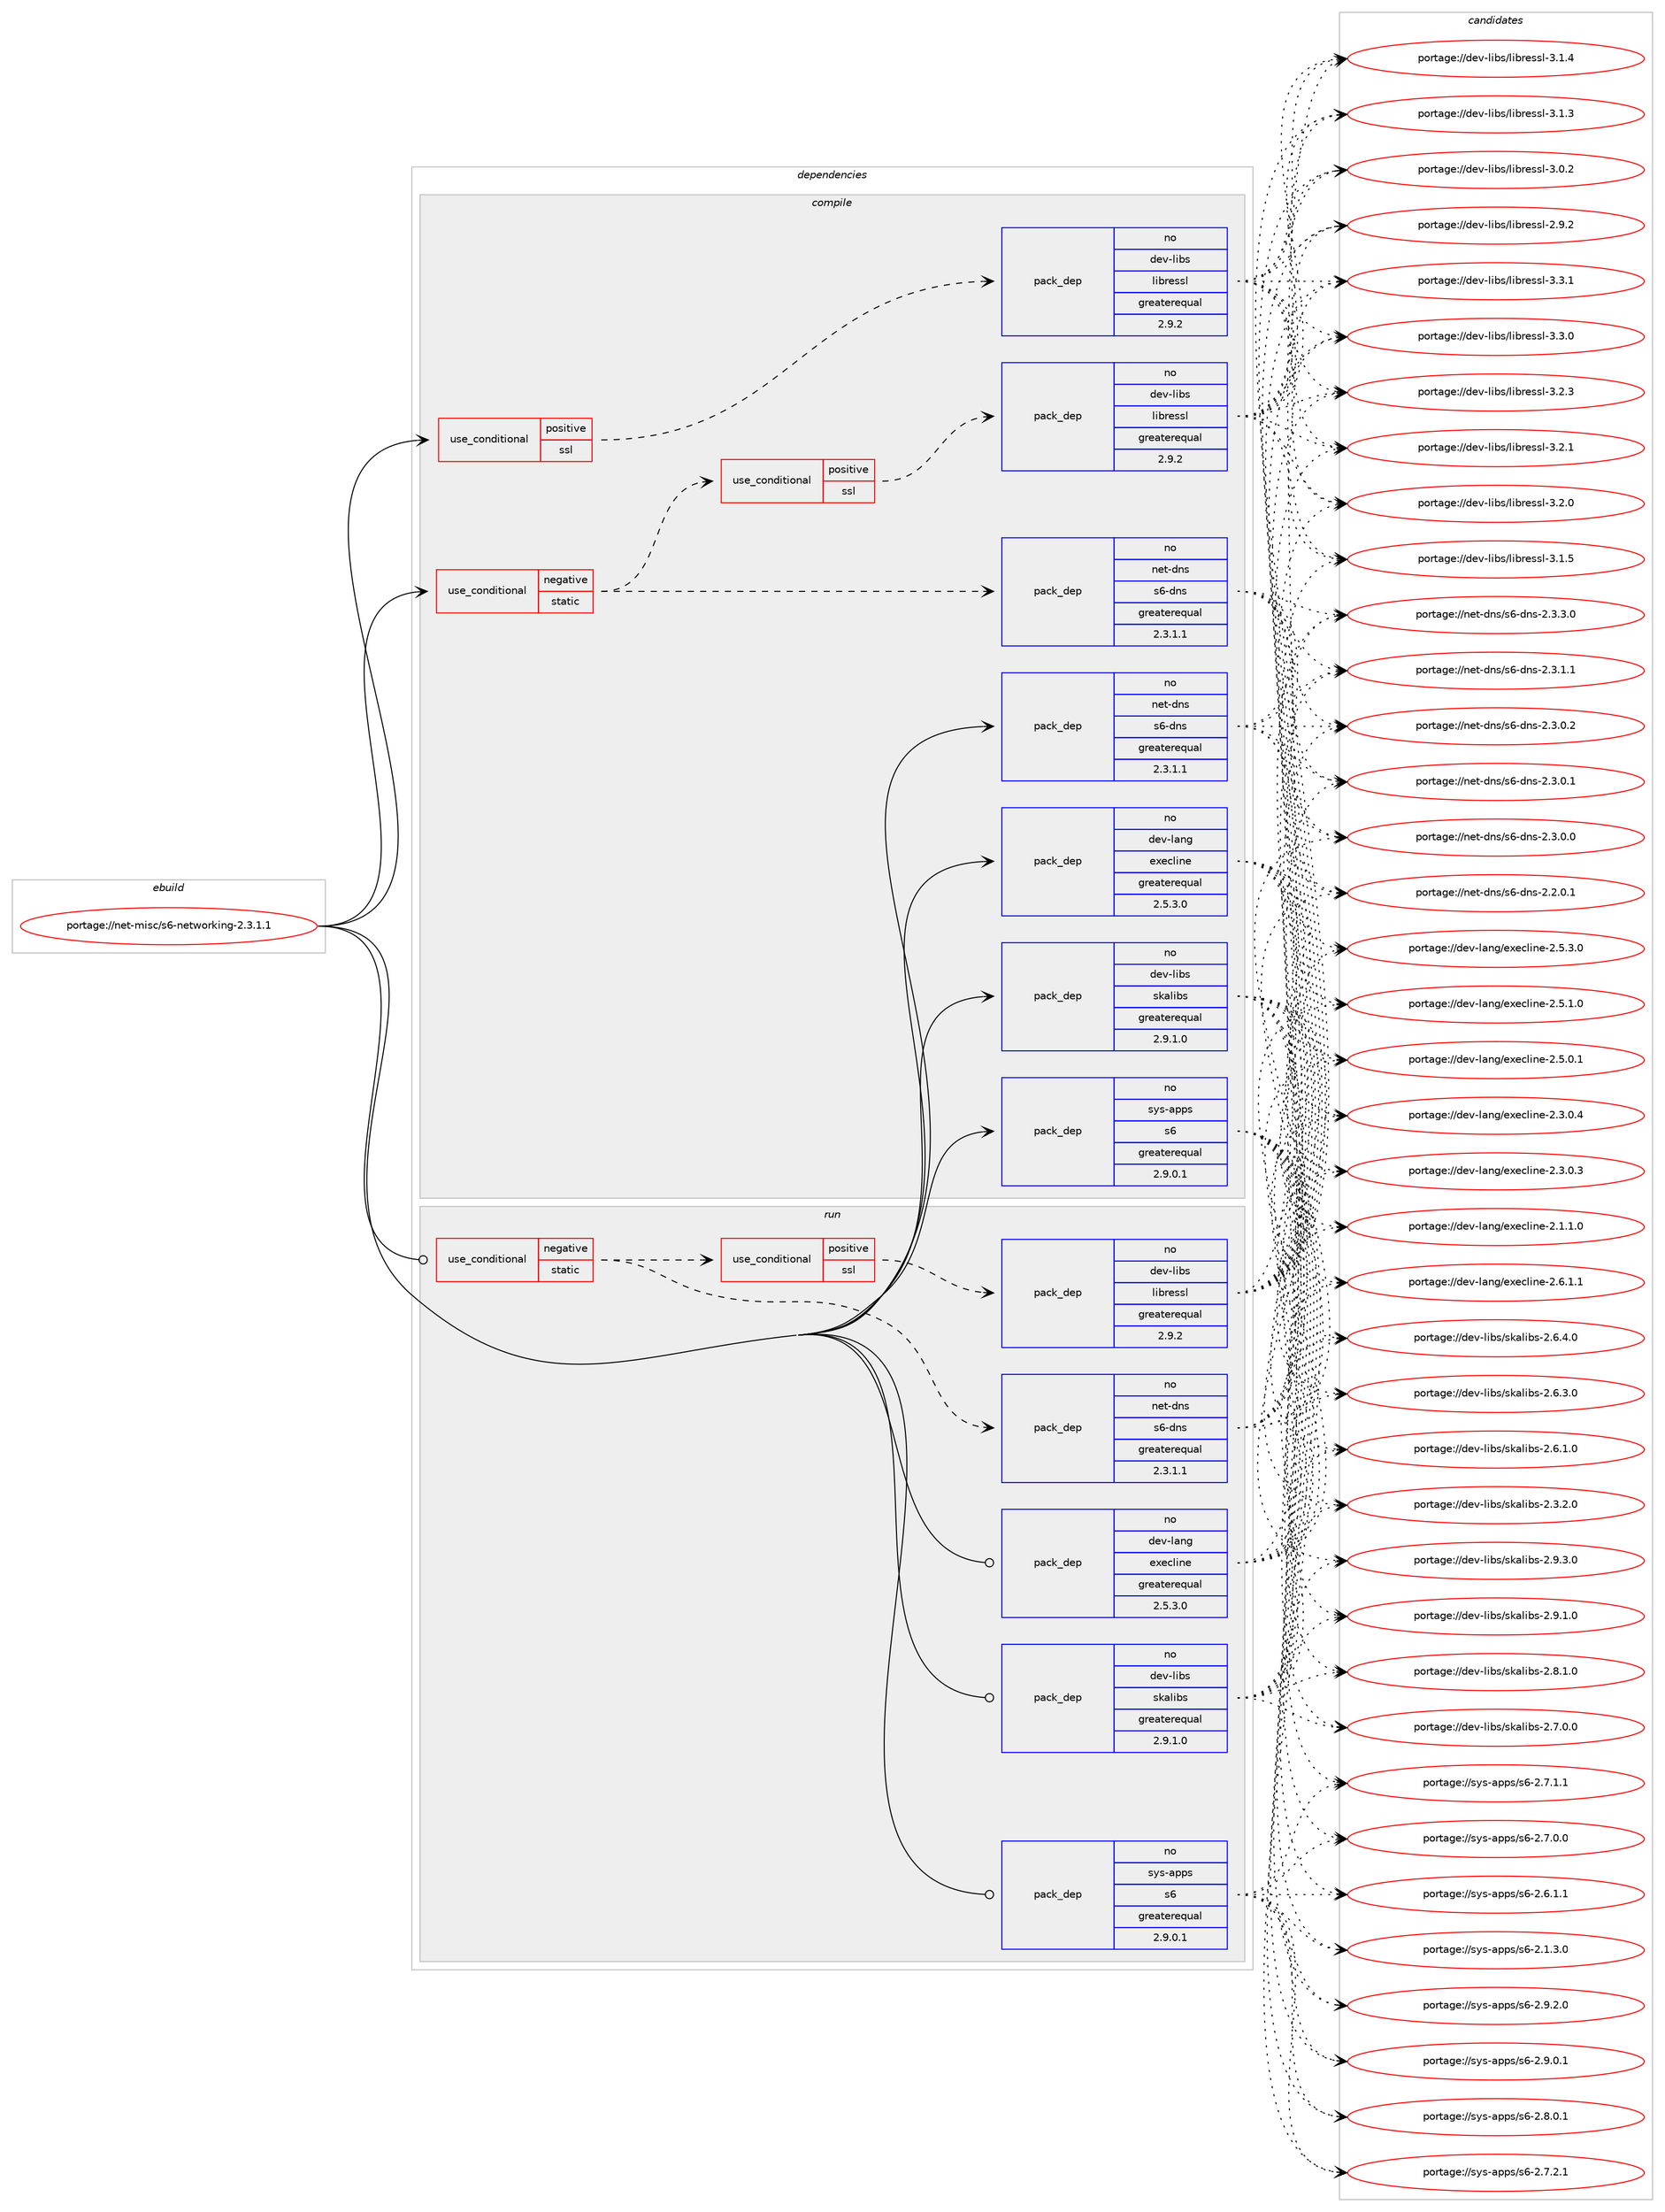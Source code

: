 digraph prolog {

# *************
# Graph options
# *************

newrank=true;
concentrate=true;
compound=true;
graph [rankdir=LR,fontname=Helvetica,fontsize=10,ranksep=1.5];#, ranksep=2.5, nodesep=0.2];
edge  [arrowhead=vee];
node  [fontname=Helvetica,fontsize=10];

# **********
# The ebuild
# **********

subgraph cluster_leftcol {
color=gray;
rank=same;
label=<<i>ebuild</i>>;
id [label="portage://net-misc/s6-networking-2.3.1.1", color=red, width=4, href="../net-misc/s6-networking-2.3.1.1.svg"];
}

# ****************
# The dependencies
# ****************

subgraph cluster_midcol {
color=gray;
label=<<i>dependencies</i>>;
subgraph cluster_compile {
fillcolor="#eeeeee";
style=filled;
label=<<i>compile</i>>;
subgraph cond452 {
dependency2854 [label=<<TABLE BORDER="0" CELLBORDER="1" CELLSPACING="0" CELLPADDING="4"><TR><TD ROWSPAN="3" CELLPADDING="10">use_conditional</TD></TR><TR><TD>negative</TD></TR><TR><TD>static</TD></TR></TABLE>>, shape=none, color=red];
subgraph pack2359 {
dependency2855 [label=<<TABLE BORDER="0" CELLBORDER="1" CELLSPACING="0" CELLPADDING="4" WIDTH="220"><TR><TD ROWSPAN="6" CELLPADDING="30">pack_dep</TD></TR><TR><TD WIDTH="110">no</TD></TR><TR><TD>net-dns</TD></TR><TR><TD>s6-dns</TD></TR><TR><TD>greaterequal</TD></TR><TR><TD>2.3.1.1</TD></TR></TABLE>>, shape=none, color=blue];
}
dependency2854:e -> dependency2855:w [weight=20,style="dashed",arrowhead="vee"];
subgraph cond453 {
dependency2856 [label=<<TABLE BORDER="0" CELLBORDER="1" CELLSPACING="0" CELLPADDING="4"><TR><TD ROWSPAN="3" CELLPADDING="10">use_conditional</TD></TR><TR><TD>positive</TD></TR><TR><TD>ssl</TD></TR></TABLE>>, shape=none, color=red];
subgraph pack2360 {
dependency2857 [label=<<TABLE BORDER="0" CELLBORDER="1" CELLSPACING="0" CELLPADDING="4" WIDTH="220"><TR><TD ROWSPAN="6" CELLPADDING="30">pack_dep</TD></TR><TR><TD WIDTH="110">no</TD></TR><TR><TD>dev-libs</TD></TR><TR><TD>libressl</TD></TR><TR><TD>greaterequal</TD></TR><TR><TD>2.9.2</TD></TR></TABLE>>, shape=none, color=blue];
}
dependency2856:e -> dependency2857:w [weight=20,style="dashed",arrowhead="vee"];
}
dependency2854:e -> dependency2856:w [weight=20,style="dashed",arrowhead="vee"];
}
id:e -> dependency2854:w [weight=20,style="solid",arrowhead="vee"];
subgraph cond454 {
dependency2858 [label=<<TABLE BORDER="0" CELLBORDER="1" CELLSPACING="0" CELLPADDING="4"><TR><TD ROWSPAN="3" CELLPADDING="10">use_conditional</TD></TR><TR><TD>positive</TD></TR><TR><TD>ssl</TD></TR></TABLE>>, shape=none, color=red];
subgraph pack2361 {
dependency2859 [label=<<TABLE BORDER="0" CELLBORDER="1" CELLSPACING="0" CELLPADDING="4" WIDTH="220"><TR><TD ROWSPAN="6" CELLPADDING="30">pack_dep</TD></TR><TR><TD WIDTH="110">no</TD></TR><TR><TD>dev-libs</TD></TR><TR><TD>libressl</TD></TR><TR><TD>greaterequal</TD></TR><TR><TD>2.9.2</TD></TR></TABLE>>, shape=none, color=blue];
}
dependency2858:e -> dependency2859:w [weight=20,style="dashed",arrowhead="vee"];
}
id:e -> dependency2858:w [weight=20,style="solid",arrowhead="vee"];
subgraph pack2362 {
dependency2860 [label=<<TABLE BORDER="0" CELLBORDER="1" CELLSPACING="0" CELLPADDING="4" WIDTH="220"><TR><TD ROWSPAN="6" CELLPADDING="30">pack_dep</TD></TR><TR><TD WIDTH="110">no</TD></TR><TR><TD>dev-lang</TD></TR><TR><TD>execline</TD></TR><TR><TD>greaterequal</TD></TR><TR><TD>2.5.3.0</TD></TR></TABLE>>, shape=none, color=blue];
}
id:e -> dependency2860:w [weight=20,style="solid",arrowhead="vee"];
subgraph pack2363 {
dependency2861 [label=<<TABLE BORDER="0" CELLBORDER="1" CELLSPACING="0" CELLPADDING="4" WIDTH="220"><TR><TD ROWSPAN="6" CELLPADDING="30">pack_dep</TD></TR><TR><TD WIDTH="110">no</TD></TR><TR><TD>dev-libs</TD></TR><TR><TD>skalibs</TD></TR><TR><TD>greaterequal</TD></TR><TR><TD>2.9.1.0</TD></TR></TABLE>>, shape=none, color=blue];
}
id:e -> dependency2861:w [weight=20,style="solid",arrowhead="vee"];
subgraph pack2364 {
dependency2862 [label=<<TABLE BORDER="0" CELLBORDER="1" CELLSPACING="0" CELLPADDING="4" WIDTH="220"><TR><TD ROWSPAN="6" CELLPADDING="30">pack_dep</TD></TR><TR><TD WIDTH="110">no</TD></TR><TR><TD>net-dns</TD></TR><TR><TD>s6-dns</TD></TR><TR><TD>greaterequal</TD></TR><TR><TD>2.3.1.1</TD></TR></TABLE>>, shape=none, color=blue];
}
id:e -> dependency2862:w [weight=20,style="solid",arrowhead="vee"];
subgraph pack2365 {
dependency2863 [label=<<TABLE BORDER="0" CELLBORDER="1" CELLSPACING="0" CELLPADDING="4" WIDTH="220"><TR><TD ROWSPAN="6" CELLPADDING="30">pack_dep</TD></TR><TR><TD WIDTH="110">no</TD></TR><TR><TD>sys-apps</TD></TR><TR><TD>s6</TD></TR><TR><TD>greaterequal</TD></TR><TR><TD>2.9.0.1</TD></TR></TABLE>>, shape=none, color=blue];
}
id:e -> dependency2863:w [weight=20,style="solid",arrowhead="vee"];
}
subgraph cluster_compileandrun {
fillcolor="#eeeeee";
style=filled;
label=<<i>compile and run</i>>;
}
subgraph cluster_run {
fillcolor="#eeeeee";
style=filled;
label=<<i>run</i>>;
subgraph cond455 {
dependency2864 [label=<<TABLE BORDER="0" CELLBORDER="1" CELLSPACING="0" CELLPADDING="4"><TR><TD ROWSPAN="3" CELLPADDING="10">use_conditional</TD></TR><TR><TD>negative</TD></TR><TR><TD>static</TD></TR></TABLE>>, shape=none, color=red];
subgraph pack2366 {
dependency2865 [label=<<TABLE BORDER="0" CELLBORDER="1" CELLSPACING="0" CELLPADDING="4" WIDTH="220"><TR><TD ROWSPAN="6" CELLPADDING="30">pack_dep</TD></TR><TR><TD WIDTH="110">no</TD></TR><TR><TD>net-dns</TD></TR><TR><TD>s6-dns</TD></TR><TR><TD>greaterequal</TD></TR><TR><TD>2.3.1.1</TD></TR></TABLE>>, shape=none, color=blue];
}
dependency2864:e -> dependency2865:w [weight=20,style="dashed",arrowhead="vee"];
subgraph cond456 {
dependency2866 [label=<<TABLE BORDER="0" CELLBORDER="1" CELLSPACING="0" CELLPADDING="4"><TR><TD ROWSPAN="3" CELLPADDING="10">use_conditional</TD></TR><TR><TD>positive</TD></TR><TR><TD>ssl</TD></TR></TABLE>>, shape=none, color=red];
subgraph pack2367 {
dependency2867 [label=<<TABLE BORDER="0" CELLBORDER="1" CELLSPACING="0" CELLPADDING="4" WIDTH="220"><TR><TD ROWSPAN="6" CELLPADDING="30">pack_dep</TD></TR><TR><TD WIDTH="110">no</TD></TR><TR><TD>dev-libs</TD></TR><TR><TD>libressl</TD></TR><TR><TD>greaterequal</TD></TR><TR><TD>2.9.2</TD></TR></TABLE>>, shape=none, color=blue];
}
dependency2866:e -> dependency2867:w [weight=20,style="dashed",arrowhead="vee"];
}
dependency2864:e -> dependency2866:w [weight=20,style="dashed",arrowhead="vee"];
}
id:e -> dependency2864:w [weight=20,style="solid",arrowhead="odot"];
subgraph pack2368 {
dependency2868 [label=<<TABLE BORDER="0" CELLBORDER="1" CELLSPACING="0" CELLPADDING="4" WIDTH="220"><TR><TD ROWSPAN="6" CELLPADDING="30">pack_dep</TD></TR><TR><TD WIDTH="110">no</TD></TR><TR><TD>dev-lang</TD></TR><TR><TD>execline</TD></TR><TR><TD>greaterequal</TD></TR><TR><TD>2.5.3.0</TD></TR></TABLE>>, shape=none, color=blue];
}
id:e -> dependency2868:w [weight=20,style="solid",arrowhead="odot"];
subgraph pack2369 {
dependency2869 [label=<<TABLE BORDER="0" CELLBORDER="1" CELLSPACING="0" CELLPADDING="4" WIDTH="220"><TR><TD ROWSPAN="6" CELLPADDING="30">pack_dep</TD></TR><TR><TD WIDTH="110">no</TD></TR><TR><TD>dev-libs</TD></TR><TR><TD>skalibs</TD></TR><TR><TD>greaterequal</TD></TR><TR><TD>2.9.1.0</TD></TR></TABLE>>, shape=none, color=blue];
}
id:e -> dependency2869:w [weight=20,style="solid",arrowhead="odot"];
subgraph pack2370 {
dependency2870 [label=<<TABLE BORDER="0" CELLBORDER="1" CELLSPACING="0" CELLPADDING="4" WIDTH="220"><TR><TD ROWSPAN="6" CELLPADDING="30">pack_dep</TD></TR><TR><TD WIDTH="110">no</TD></TR><TR><TD>sys-apps</TD></TR><TR><TD>s6</TD></TR><TR><TD>greaterequal</TD></TR><TR><TD>2.9.0.1</TD></TR></TABLE>>, shape=none, color=blue];
}
id:e -> dependency2870:w [weight=20,style="solid",arrowhead="odot"];
}
}

# **************
# The candidates
# **************

subgraph cluster_choices {
rank=same;
color=gray;
label=<<i>candidates</i>>;

subgraph choice2359 {
color=black;
nodesep=1;
choice110101116451001101154711554451001101154550465146514648 [label="portage://net-dns/s6-dns-2.3.3.0", color=red, width=4,href="../net-dns/s6-dns-2.3.3.0.svg"];
choice110101116451001101154711554451001101154550465146494649 [label="portage://net-dns/s6-dns-2.3.1.1", color=red, width=4,href="../net-dns/s6-dns-2.3.1.1.svg"];
choice110101116451001101154711554451001101154550465146484650 [label="portage://net-dns/s6-dns-2.3.0.2", color=red, width=4,href="../net-dns/s6-dns-2.3.0.2.svg"];
choice110101116451001101154711554451001101154550465146484649 [label="portage://net-dns/s6-dns-2.3.0.1", color=red, width=4,href="../net-dns/s6-dns-2.3.0.1.svg"];
choice110101116451001101154711554451001101154550465146484648 [label="portage://net-dns/s6-dns-2.3.0.0", color=red, width=4,href="../net-dns/s6-dns-2.3.0.0.svg"];
choice110101116451001101154711554451001101154550465046484649 [label="portage://net-dns/s6-dns-2.2.0.1", color=red, width=4,href="../net-dns/s6-dns-2.2.0.1.svg"];
dependency2855:e -> choice110101116451001101154711554451001101154550465146514648:w [style=dotted,weight="100"];
dependency2855:e -> choice110101116451001101154711554451001101154550465146494649:w [style=dotted,weight="100"];
dependency2855:e -> choice110101116451001101154711554451001101154550465146484650:w [style=dotted,weight="100"];
dependency2855:e -> choice110101116451001101154711554451001101154550465146484649:w [style=dotted,weight="100"];
dependency2855:e -> choice110101116451001101154711554451001101154550465146484648:w [style=dotted,weight="100"];
dependency2855:e -> choice110101116451001101154711554451001101154550465046484649:w [style=dotted,weight="100"];
}
subgraph choice2360 {
color=black;
nodesep=1;
choice10010111845108105981154710810598114101115115108455146514649 [label="portage://dev-libs/libressl-3.3.1", color=red, width=4,href="../dev-libs/libressl-3.3.1.svg"];
choice10010111845108105981154710810598114101115115108455146514648 [label="portage://dev-libs/libressl-3.3.0", color=red, width=4,href="../dev-libs/libressl-3.3.0.svg"];
choice10010111845108105981154710810598114101115115108455146504651 [label="portage://dev-libs/libressl-3.2.3", color=red, width=4,href="../dev-libs/libressl-3.2.3.svg"];
choice10010111845108105981154710810598114101115115108455146504649 [label="portage://dev-libs/libressl-3.2.1", color=red, width=4,href="../dev-libs/libressl-3.2.1.svg"];
choice10010111845108105981154710810598114101115115108455146504648 [label="portage://dev-libs/libressl-3.2.0", color=red, width=4,href="../dev-libs/libressl-3.2.0.svg"];
choice10010111845108105981154710810598114101115115108455146494653 [label="portage://dev-libs/libressl-3.1.5", color=red, width=4,href="../dev-libs/libressl-3.1.5.svg"];
choice10010111845108105981154710810598114101115115108455146494652 [label="portage://dev-libs/libressl-3.1.4", color=red, width=4,href="../dev-libs/libressl-3.1.4.svg"];
choice10010111845108105981154710810598114101115115108455146494651 [label="portage://dev-libs/libressl-3.1.3", color=red, width=4,href="../dev-libs/libressl-3.1.3.svg"];
choice10010111845108105981154710810598114101115115108455146484650 [label="portage://dev-libs/libressl-3.0.2", color=red, width=4,href="../dev-libs/libressl-3.0.2.svg"];
choice10010111845108105981154710810598114101115115108455046574650 [label="portage://dev-libs/libressl-2.9.2", color=red, width=4,href="../dev-libs/libressl-2.9.2.svg"];
dependency2857:e -> choice10010111845108105981154710810598114101115115108455146514649:w [style=dotted,weight="100"];
dependency2857:e -> choice10010111845108105981154710810598114101115115108455146514648:w [style=dotted,weight="100"];
dependency2857:e -> choice10010111845108105981154710810598114101115115108455146504651:w [style=dotted,weight="100"];
dependency2857:e -> choice10010111845108105981154710810598114101115115108455146504649:w [style=dotted,weight="100"];
dependency2857:e -> choice10010111845108105981154710810598114101115115108455146504648:w [style=dotted,weight="100"];
dependency2857:e -> choice10010111845108105981154710810598114101115115108455146494653:w [style=dotted,weight="100"];
dependency2857:e -> choice10010111845108105981154710810598114101115115108455146494652:w [style=dotted,weight="100"];
dependency2857:e -> choice10010111845108105981154710810598114101115115108455146494651:w [style=dotted,weight="100"];
dependency2857:e -> choice10010111845108105981154710810598114101115115108455146484650:w [style=dotted,weight="100"];
dependency2857:e -> choice10010111845108105981154710810598114101115115108455046574650:w [style=dotted,weight="100"];
}
subgraph choice2361 {
color=black;
nodesep=1;
choice10010111845108105981154710810598114101115115108455146514649 [label="portage://dev-libs/libressl-3.3.1", color=red, width=4,href="../dev-libs/libressl-3.3.1.svg"];
choice10010111845108105981154710810598114101115115108455146514648 [label="portage://dev-libs/libressl-3.3.0", color=red, width=4,href="../dev-libs/libressl-3.3.0.svg"];
choice10010111845108105981154710810598114101115115108455146504651 [label="portage://dev-libs/libressl-3.2.3", color=red, width=4,href="../dev-libs/libressl-3.2.3.svg"];
choice10010111845108105981154710810598114101115115108455146504649 [label="portage://dev-libs/libressl-3.2.1", color=red, width=4,href="../dev-libs/libressl-3.2.1.svg"];
choice10010111845108105981154710810598114101115115108455146504648 [label="portage://dev-libs/libressl-3.2.0", color=red, width=4,href="../dev-libs/libressl-3.2.0.svg"];
choice10010111845108105981154710810598114101115115108455146494653 [label="portage://dev-libs/libressl-3.1.5", color=red, width=4,href="../dev-libs/libressl-3.1.5.svg"];
choice10010111845108105981154710810598114101115115108455146494652 [label="portage://dev-libs/libressl-3.1.4", color=red, width=4,href="../dev-libs/libressl-3.1.4.svg"];
choice10010111845108105981154710810598114101115115108455146494651 [label="portage://dev-libs/libressl-3.1.3", color=red, width=4,href="../dev-libs/libressl-3.1.3.svg"];
choice10010111845108105981154710810598114101115115108455146484650 [label="portage://dev-libs/libressl-3.0.2", color=red, width=4,href="../dev-libs/libressl-3.0.2.svg"];
choice10010111845108105981154710810598114101115115108455046574650 [label="portage://dev-libs/libressl-2.9.2", color=red, width=4,href="../dev-libs/libressl-2.9.2.svg"];
dependency2859:e -> choice10010111845108105981154710810598114101115115108455146514649:w [style=dotted,weight="100"];
dependency2859:e -> choice10010111845108105981154710810598114101115115108455146514648:w [style=dotted,weight="100"];
dependency2859:e -> choice10010111845108105981154710810598114101115115108455146504651:w [style=dotted,weight="100"];
dependency2859:e -> choice10010111845108105981154710810598114101115115108455146504649:w [style=dotted,weight="100"];
dependency2859:e -> choice10010111845108105981154710810598114101115115108455146504648:w [style=dotted,weight="100"];
dependency2859:e -> choice10010111845108105981154710810598114101115115108455146494653:w [style=dotted,weight="100"];
dependency2859:e -> choice10010111845108105981154710810598114101115115108455146494652:w [style=dotted,weight="100"];
dependency2859:e -> choice10010111845108105981154710810598114101115115108455146494651:w [style=dotted,weight="100"];
dependency2859:e -> choice10010111845108105981154710810598114101115115108455146484650:w [style=dotted,weight="100"];
dependency2859:e -> choice10010111845108105981154710810598114101115115108455046574650:w [style=dotted,weight="100"];
}
subgraph choice2362 {
color=black;
nodesep=1;
choice100101118451089711010347101120101991081051101014550465446494649 [label="portage://dev-lang/execline-2.6.1.1", color=red, width=4,href="../dev-lang/execline-2.6.1.1.svg"];
choice100101118451089711010347101120101991081051101014550465346514648 [label="portage://dev-lang/execline-2.5.3.0", color=red, width=4,href="../dev-lang/execline-2.5.3.0.svg"];
choice100101118451089711010347101120101991081051101014550465346494648 [label="portage://dev-lang/execline-2.5.1.0", color=red, width=4,href="../dev-lang/execline-2.5.1.0.svg"];
choice100101118451089711010347101120101991081051101014550465346484649 [label="portage://dev-lang/execline-2.5.0.1", color=red, width=4,href="../dev-lang/execline-2.5.0.1.svg"];
choice100101118451089711010347101120101991081051101014550465146484652 [label="portage://dev-lang/execline-2.3.0.4", color=red, width=4,href="../dev-lang/execline-2.3.0.4.svg"];
choice100101118451089711010347101120101991081051101014550465146484651 [label="portage://dev-lang/execline-2.3.0.3", color=red, width=4,href="../dev-lang/execline-2.3.0.3.svg"];
choice100101118451089711010347101120101991081051101014550464946494648 [label="portage://dev-lang/execline-2.1.1.0", color=red, width=4,href="../dev-lang/execline-2.1.1.0.svg"];
dependency2860:e -> choice100101118451089711010347101120101991081051101014550465446494649:w [style=dotted,weight="100"];
dependency2860:e -> choice100101118451089711010347101120101991081051101014550465346514648:w [style=dotted,weight="100"];
dependency2860:e -> choice100101118451089711010347101120101991081051101014550465346494648:w [style=dotted,weight="100"];
dependency2860:e -> choice100101118451089711010347101120101991081051101014550465346484649:w [style=dotted,weight="100"];
dependency2860:e -> choice100101118451089711010347101120101991081051101014550465146484652:w [style=dotted,weight="100"];
dependency2860:e -> choice100101118451089711010347101120101991081051101014550465146484651:w [style=dotted,weight="100"];
dependency2860:e -> choice100101118451089711010347101120101991081051101014550464946494648:w [style=dotted,weight="100"];
}
subgraph choice2363 {
color=black;
nodesep=1;
choice10010111845108105981154711510797108105981154550465746514648 [label="portage://dev-libs/skalibs-2.9.3.0", color=red, width=4,href="../dev-libs/skalibs-2.9.3.0.svg"];
choice10010111845108105981154711510797108105981154550465746494648 [label="portage://dev-libs/skalibs-2.9.1.0", color=red, width=4,href="../dev-libs/skalibs-2.9.1.0.svg"];
choice10010111845108105981154711510797108105981154550465646494648 [label="portage://dev-libs/skalibs-2.8.1.0", color=red, width=4,href="../dev-libs/skalibs-2.8.1.0.svg"];
choice10010111845108105981154711510797108105981154550465546484648 [label="portage://dev-libs/skalibs-2.7.0.0", color=red, width=4,href="../dev-libs/skalibs-2.7.0.0.svg"];
choice10010111845108105981154711510797108105981154550465446524648 [label="portage://dev-libs/skalibs-2.6.4.0", color=red, width=4,href="../dev-libs/skalibs-2.6.4.0.svg"];
choice10010111845108105981154711510797108105981154550465446514648 [label="portage://dev-libs/skalibs-2.6.3.0", color=red, width=4,href="../dev-libs/skalibs-2.6.3.0.svg"];
choice10010111845108105981154711510797108105981154550465446494648 [label="portage://dev-libs/skalibs-2.6.1.0", color=red, width=4,href="../dev-libs/skalibs-2.6.1.0.svg"];
choice10010111845108105981154711510797108105981154550465146504648 [label="portage://dev-libs/skalibs-2.3.2.0", color=red, width=4,href="../dev-libs/skalibs-2.3.2.0.svg"];
dependency2861:e -> choice10010111845108105981154711510797108105981154550465746514648:w [style=dotted,weight="100"];
dependency2861:e -> choice10010111845108105981154711510797108105981154550465746494648:w [style=dotted,weight="100"];
dependency2861:e -> choice10010111845108105981154711510797108105981154550465646494648:w [style=dotted,weight="100"];
dependency2861:e -> choice10010111845108105981154711510797108105981154550465546484648:w [style=dotted,weight="100"];
dependency2861:e -> choice10010111845108105981154711510797108105981154550465446524648:w [style=dotted,weight="100"];
dependency2861:e -> choice10010111845108105981154711510797108105981154550465446514648:w [style=dotted,weight="100"];
dependency2861:e -> choice10010111845108105981154711510797108105981154550465446494648:w [style=dotted,weight="100"];
dependency2861:e -> choice10010111845108105981154711510797108105981154550465146504648:w [style=dotted,weight="100"];
}
subgraph choice2364 {
color=black;
nodesep=1;
choice110101116451001101154711554451001101154550465146514648 [label="portage://net-dns/s6-dns-2.3.3.0", color=red, width=4,href="../net-dns/s6-dns-2.3.3.0.svg"];
choice110101116451001101154711554451001101154550465146494649 [label="portage://net-dns/s6-dns-2.3.1.1", color=red, width=4,href="../net-dns/s6-dns-2.3.1.1.svg"];
choice110101116451001101154711554451001101154550465146484650 [label="portage://net-dns/s6-dns-2.3.0.2", color=red, width=4,href="../net-dns/s6-dns-2.3.0.2.svg"];
choice110101116451001101154711554451001101154550465146484649 [label="portage://net-dns/s6-dns-2.3.0.1", color=red, width=4,href="../net-dns/s6-dns-2.3.0.1.svg"];
choice110101116451001101154711554451001101154550465146484648 [label="portage://net-dns/s6-dns-2.3.0.0", color=red, width=4,href="../net-dns/s6-dns-2.3.0.0.svg"];
choice110101116451001101154711554451001101154550465046484649 [label="portage://net-dns/s6-dns-2.2.0.1", color=red, width=4,href="../net-dns/s6-dns-2.2.0.1.svg"];
dependency2862:e -> choice110101116451001101154711554451001101154550465146514648:w [style=dotted,weight="100"];
dependency2862:e -> choice110101116451001101154711554451001101154550465146494649:w [style=dotted,weight="100"];
dependency2862:e -> choice110101116451001101154711554451001101154550465146484650:w [style=dotted,weight="100"];
dependency2862:e -> choice110101116451001101154711554451001101154550465146484649:w [style=dotted,weight="100"];
dependency2862:e -> choice110101116451001101154711554451001101154550465146484648:w [style=dotted,weight="100"];
dependency2862:e -> choice110101116451001101154711554451001101154550465046484649:w [style=dotted,weight="100"];
}
subgraph choice2365 {
color=black;
nodesep=1;
choice115121115459711211211547115544550465746504648 [label="portage://sys-apps/s6-2.9.2.0", color=red, width=4,href="../sys-apps/s6-2.9.2.0.svg"];
choice115121115459711211211547115544550465746484649 [label="portage://sys-apps/s6-2.9.0.1", color=red, width=4,href="../sys-apps/s6-2.9.0.1.svg"];
choice115121115459711211211547115544550465646484649 [label="portage://sys-apps/s6-2.8.0.1", color=red, width=4,href="../sys-apps/s6-2.8.0.1.svg"];
choice115121115459711211211547115544550465546504649 [label="portage://sys-apps/s6-2.7.2.1", color=red, width=4,href="../sys-apps/s6-2.7.2.1.svg"];
choice115121115459711211211547115544550465546494649 [label="portage://sys-apps/s6-2.7.1.1", color=red, width=4,href="../sys-apps/s6-2.7.1.1.svg"];
choice115121115459711211211547115544550465546484648 [label="portage://sys-apps/s6-2.7.0.0", color=red, width=4,href="../sys-apps/s6-2.7.0.0.svg"];
choice115121115459711211211547115544550465446494649 [label="portage://sys-apps/s6-2.6.1.1", color=red, width=4,href="../sys-apps/s6-2.6.1.1.svg"];
choice115121115459711211211547115544550464946514648 [label="portage://sys-apps/s6-2.1.3.0", color=red, width=4,href="../sys-apps/s6-2.1.3.0.svg"];
dependency2863:e -> choice115121115459711211211547115544550465746504648:w [style=dotted,weight="100"];
dependency2863:e -> choice115121115459711211211547115544550465746484649:w [style=dotted,weight="100"];
dependency2863:e -> choice115121115459711211211547115544550465646484649:w [style=dotted,weight="100"];
dependency2863:e -> choice115121115459711211211547115544550465546504649:w [style=dotted,weight="100"];
dependency2863:e -> choice115121115459711211211547115544550465546494649:w [style=dotted,weight="100"];
dependency2863:e -> choice115121115459711211211547115544550465546484648:w [style=dotted,weight="100"];
dependency2863:e -> choice115121115459711211211547115544550465446494649:w [style=dotted,weight="100"];
dependency2863:e -> choice115121115459711211211547115544550464946514648:w [style=dotted,weight="100"];
}
subgraph choice2366 {
color=black;
nodesep=1;
choice110101116451001101154711554451001101154550465146514648 [label="portage://net-dns/s6-dns-2.3.3.0", color=red, width=4,href="../net-dns/s6-dns-2.3.3.0.svg"];
choice110101116451001101154711554451001101154550465146494649 [label="portage://net-dns/s6-dns-2.3.1.1", color=red, width=4,href="../net-dns/s6-dns-2.3.1.1.svg"];
choice110101116451001101154711554451001101154550465146484650 [label="portage://net-dns/s6-dns-2.3.0.2", color=red, width=4,href="../net-dns/s6-dns-2.3.0.2.svg"];
choice110101116451001101154711554451001101154550465146484649 [label="portage://net-dns/s6-dns-2.3.0.1", color=red, width=4,href="../net-dns/s6-dns-2.3.0.1.svg"];
choice110101116451001101154711554451001101154550465146484648 [label="portage://net-dns/s6-dns-2.3.0.0", color=red, width=4,href="../net-dns/s6-dns-2.3.0.0.svg"];
choice110101116451001101154711554451001101154550465046484649 [label="portage://net-dns/s6-dns-2.2.0.1", color=red, width=4,href="../net-dns/s6-dns-2.2.0.1.svg"];
dependency2865:e -> choice110101116451001101154711554451001101154550465146514648:w [style=dotted,weight="100"];
dependency2865:e -> choice110101116451001101154711554451001101154550465146494649:w [style=dotted,weight="100"];
dependency2865:e -> choice110101116451001101154711554451001101154550465146484650:w [style=dotted,weight="100"];
dependency2865:e -> choice110101116451001101154711554451001101154550465146484649:w [style=dotted,weight="100"];
dependency2865:e -> choice110101116451001101154711554451001101154550465146484648:w [style=dotted,weight="100"];
dependency2865:e -> choice110101116451001101154711554451001101154550465046484649:w [style=dotted,weight="100"];
}
subgraph choice2367 {
color=black;
nodesep=1;
choice10010111845108105981154710810598114101115115108455146514649 [label="portage://dev-libs/libressl-3.3.1", color=red, width=4,href="../dev-libs/libressl-3.3.1.svg"];
choice10010111845108105981154710810598114101115115108455146514648 [label="portage://dev-libs/libressl-3.3.0", color=red, width=4,href="../dev-libs/libressl-3.3.0.svg"];
choice10010111845108105981154710810598114101115115108455146504651 [label="portage://dev-libs/libressl-3.2.3", color=red, width=4,href="../dev-libs/libressl-3.2.3.svg"];
choice10010111845108105981154710810598114101115115108455146504649 [label="portage://dev-libs/libressl-3.2.1", color=red, width=4,href="../dev-libs/libressl-3.2.1.svg"];
choice10010111845108105981154710810598114101115115108455146504648 [label="portage://dev-libs/libressl-3.2.0", color=red, width=4,href="../dev-libs/libressl-3.2.0.svg"];
choice10010111845108105981154710810598114101115115108455146494653 [label="portage://dev-libs/libressl-3.1.5", color=red, width=4,href="../dev-libs/libressl-3.1.5.svg"];
choice10010111845108105981154710810598114101115115108455146494652 [label="portage://dev-libs/libressl-3.1.4", color=red, width=4,href="../dev-libs/libressl-3.1.4.svg"];
choice10010111845108105981154710810598114101115115108455146494651 [label="portage://dev-libs/libressl-3.1.3", color=red, width=4,href="../dev-libs/libressl-3.1.3.svg"];
choice10010111845108105981154710810598114101115115108455146484650 [label="portage://dev-libs/libressl-3.0.2", color=red, width=4,href="../dev-libs/libressl-3.0.2.svg"];
choice10010111845108105981154710810598114101115115108455046574650 [label="portage://dev-libs/libressl-2.9.2", color=red, width=4,href="../dev-libs/libressl-2.9.2.svg"];
dependency2867:e -> choice10010111845108105981154710810598114101115115108455146514649:w [style=dotted,weight="100"];
dependency2867:e -> choice10010111845108105981154710810598114101115115108455146514648:w [style=dotted,weight="100"];
dependency2867:e -> choice10010111845108105981154710810598114101115115108455146504651:w [style=dotted,weight="100"];
dependency2867:e -> choice10010111845108105981154710810598114101115115108455146504649:w [style=dotted,weight="100"];
dependency2867:e -> choice10010111845108105981154710810598114101115115108455146504648:w [style=dotted,weight="100"];
dependency2867:e -> choice10010111845108105981154710810598114101115115108455146494653:w [style=dotted,weight="100"];
dependency2867:e -> choice10010111845108105981154710810598114101115115108455146494652:w [style=dotted,weight="100"];
dependency2867:e -> choice10010111845108105981154710810598114101115115108455146494651:w [style=dotted,weight="100"];
dependency2867:e -> choice10010111845108105981154710810598114101115115108455146484650:w [style=dotted,weight="100"];
dependency2867:e -> choice10010111845108105981154710810598114101115115108455046574650:w [style=dotted,weight="100"];
}
subgraph choice2368 {
color=black;
nodesep=1;
choice100101118451089711010347101120101991081051101014550465446494649 [label="portage://dev-lang/execline-2.6.1.1", color=red, width=4,href="../dev-lang/execline-2.6.1.1.svg"];
choice100101118451089711010347101120101991081051101014550465346514648 [label="portage://dev-lang/execline-2.5.3.0", color=red, width=4,href="../dev-lang/execline-2.5.3.0.svg"];
choice100101118451089711010347101120101991081051101014550465346494648 [label="portage://dev-lang/execline-2.5.1.0", color=red, width=4,href="../dev-lang/execline-2.5.1.0.svg"];
choice100101118451089711010347101120101991081051101014550465346484649 [label="portage://dev-lang/execline-2.5.0.1", color=red, width=4,href="../dev-lang/execline-2.5.0.1.svg"];
choice100101118451089711010347101120101991081051101014550465146484652 [label="portage://dev-lang/execline-2.3.0.4", color=red, width=4,href="../dev-lang/execline-2.3.0.4.svg"];
choice100101118451089711010347101120101991081051101014550465146484651 [label="portage://dev-lang/execline-2.3.0.3", color=red, width=4,href="../dev-lang/execline-2.3.0.3.svg"];
choice100101118451089711010347101120101991081051101014550464946494648 [label="portage://dev-lang/execline-2.1.1.0", color=red, width=4,href="../dev-lang/execline-2.1.1.0.svg"];
dependency2868:e -> choice100101118451089711010347101120101991081051101014550465446494649:w [style=dotted,weight="100"];
dependency2868:e -> choice100101118451089711010347101120101991081051101014550465346514648:w [style=dotted,weight="100"];
dependency2868:e -> choice100101118451089711010347101120101991081051101014550465346494648:w [style=dotted,weight="100"];
dependency2868:e -> choice100101118451089711010347101120101991081051101014550465346484649:w [style=dotted,weight="100"];
dependency2868:e -> choice100101118451089711010347101120101991081051101014550465146484652:w [style=dotted,weight="100"];
dependency2868:e -> choice100101118451089711010347101120101991081051101014550465146484651:w [style=dotted,weight="100"];
dependency2868:e -> choice100101118451089711010347101120101991081051101014550464946494648:w [style=dotted,weight="100"];
}
subgraph choice2369 {
color=black;
nodesep=1;
choice10010111845108105981154711510797108105981154550465746514648 [label="portage://dev-libs/skalibs-2.9.3.0", color=red, width=4,href="../dev-libs/skalibs-2.9.3.0.svg"];
choice10010111845108105981154711510797108105981154550465746494648 [label="portage://dev-libs/skalibs-2.9.1.0", color=red, width=4,href="../dev-libs/skalibs-2.9.1.0.svg"];
choice10010111845108105981154711510797108105981154550465646494648 [label="portage://dev-libs/skalibs-2.8.1.0", color=red, width=4,href="../dev-libs/skalibs-2.8.1.0.svg"];
choice10010111845108105981154711510797108105981154550465546484648 [label="portage://dev-libs/skalibs-2.7.0.0", color=red, width=4,href="../dev-libs/skalibs-2.7.0.0.svg"];
choice10010111845108105981154711510797108105981154550465446524648 [label="portage://dev-libs/skalibs-2.6.4.0", color=red, width=4,href="../dev-libs/skalibs-2.6.4.0.svg"];
choice10010111845108105981154711510797108105981154550465446514648 [label="portage://dev-libs/skalibs-2.6.3.0", color=red, width=4,href="../dev-libs/skalibs-2.6.3.0.svg"];
choice10010111845108105981154711510797108105981154550465446494648 [label="portage://dev-libs/skalibs-2.6.1.0", color=red, width=4,href="../dev-libs/skalibs-2.6.1.0.svg"];
choice10010111845108105981154711510797108105981154550465146504648 [label="portage://dev-libs/skalibs-2.3.2.0", color=red, width=4,href="../dev-libs/skalibs-2.3.2.0.svg"];
dependency2869:e -> choice10010111845108105981154711510797108105981154550465746514648:w [style=dotted,weight="100"];
dependency2869:e -> choice10010111845108105981154711510797108105981154550465746494648:w [style=dotted,weight="100"];
dependency2869:e -> choice10010111845108105981154711510797108105981154550465646494648:w [style=dotted,weight="100"];
dependency2869:e -> choice10010111845108105981154711510797108105981154550465546484648:w [style=dotted,weight="100"];
dependency2869:e -> choice10010111845108105981154711510797108105981154550465446524648:w [style=dotted,weight="100"];
dependency2869:e -> choice10010111845108105981154711510797108105981154550465446514648:w [style=dotted,weight="100"];
dependency2869:e -> choice10010111845108105981154711510797108105981154550465446494648:w [style=dotted,weight="100"];
dependency2869:e -> choice10010111845108105981154711510797108105981154550465146504648:w [style=dotted,weight="100"];
}
subgraph choice2370 {
color=black;
nodesep=1;
choice115121115459711211211547115544550465746504648 [label="portage://sys-apps/s6-2.9.2.0", color=red, width=4,href="../sys-apps/s6-2.9.2.0.svg"];
choice115121115459711211211547115544550465746484649 [label="portage://sys-apps/s6-2.9.0.1", color=red, width=4,href="../sys-apps/s6-2.9.0.1.svg"];
choice115121115459711211211547115544550465646484649 [label="portage://sys-apps/s6-2.8.0.1", color=red, width=4,href="../sys-apps/s6-2.8.0.1.svg"];
choice115121115459711211211547115544550465546504649 [label="portage://sys-apps/s6-2.7.2.1", color=red, width=4,href="../sys-apps/s6-2.7.2.1.svg"];
choice115121115459711211211547115544550465546494649 [label="portage://sys-apps/s6-2.7.1.1", color=red, width=4,href="../sys-apps/s6-2.7.1.1.svg"];
choice115121115459711211211547115544550465546484648 [label="portage://sys-apps/s6-2.7.0.0", color=red, width=4,href="../sys-apps/s6-2.7.0.0.svg"];
choice115121115459711211211547115544550465446494649 [label="portage://sys-apps/s6-2.6.1.1", color=red, width=4,href="../sys-apps/s6-2.6.1.1.svg"];
choice115121115459711211211547115544550464946514648 [label="portage://sys-apps/s6-2.1.3.0", color=red, width=4,href="../sys-apps/s6-2.1.3.0.svg"];
dependency2870:e -> choice115121115459711211211547115544550465746504648:w [style=dotted,weight="100"];
dependency2870:e -> choice115121115459711211211547115544550465746484649:w [style=dotted,weight="100"];
dependency2870:e -> choice115121115459711211211547115544550465646484649:w [style=dotted,weight="100"];
dependency2870:e -> choice115121115459711211211547115544550465546504649:w [style=dotted,weight="100"];
dependency2870:e -> choice115121115459711211211547115544550465546494649:w [style=dotted,weight="100"];
dependency2870:e -> choice115121115459711211211547115544550465546484648:w [style=dotted,weight="100"];
dependency2870:e -> choice115121115459711211211547115544550465446494649:w [style=dotted,weight="100"];
dependency2870:e -> choice115121115459711211211547115544550464946514648:w [style=dotted,weight="100"];
}
}

}
